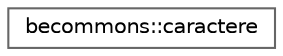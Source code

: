 digraph "Graphical Class Hierarchy"
{
 // LATEX_PDF_SIZE
  bgcolor="transparent";
  edge [fontname=Helvetica,fontsize=10,labelfontname=Helvetica,labelfontsize=10];
  node [fontname=Helvetica,fontsize=10,shape=box,height=0.2,width=0.4];
  rankdir="LR";
  Node0 [id="Node000000",label="becommons::caractere",height=0.2,width=0.4,color="grey40", fillcolor="white", style="filled",URL="$structbecommons_1_1caractere.html",tooltip=" "];
}
